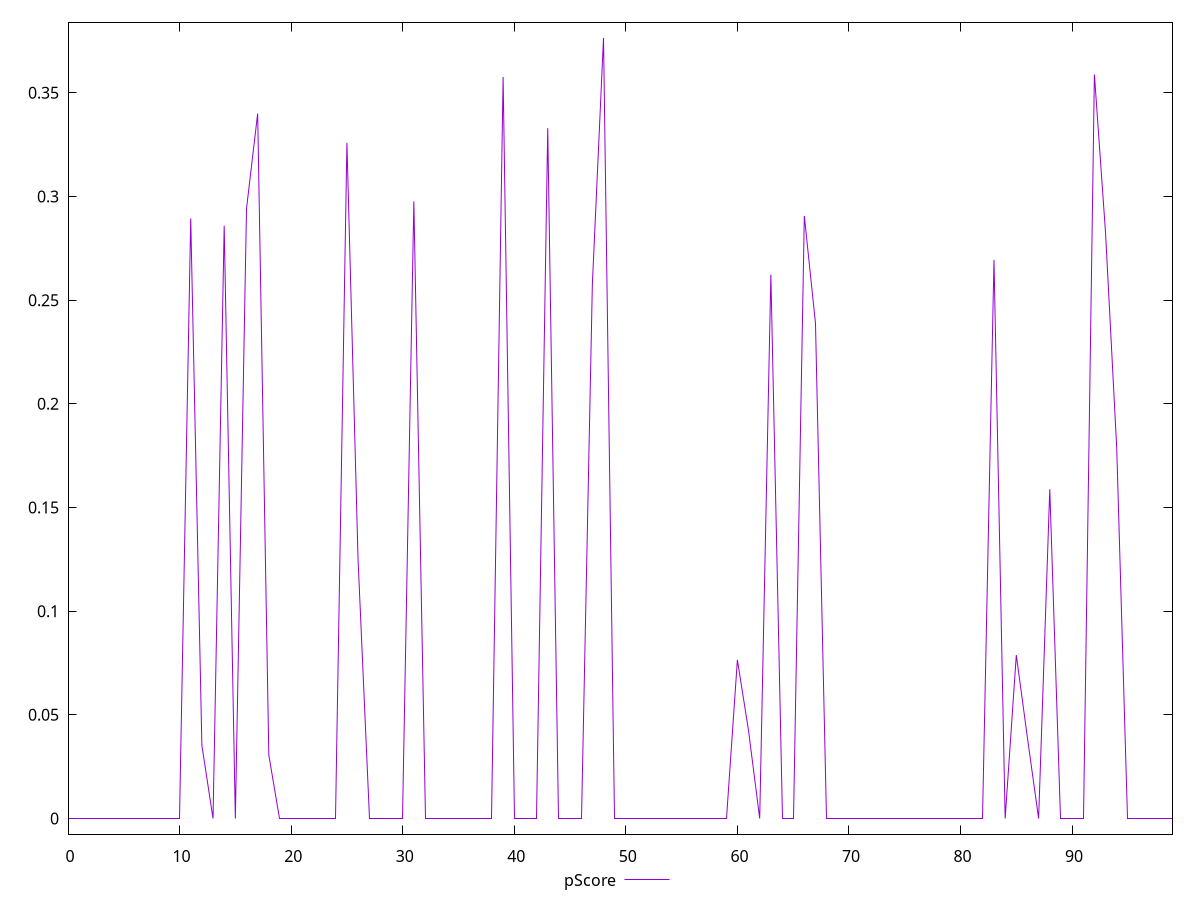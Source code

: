 reset

$pScore <<EOF
0 0
1 0
2 0
3 0
4 0
5 0
6 0
7 0
8 0
9 0
10 0
11 0.28941176470588237
12 0.03529411764705881
13 0
14 0.2858823529411765
15 0
16 0.2941176470588235
17 0.33999999999999997
18 0.03058823529411764
19 0
20 0
21 0
22 0
23 0
24 0
25 0.32588235294117646
26 0.12470588235294117
27 0
28 0
29 0
30 0
31 0.2976470588235294
32 0
33 0
34 0
35 0
36 0
37 0
38 0
39 0.35764705882352943
40 0
41 0
42 0
43 0.33294117647058824
44 0
45 0
46 0
47 0.2576470588235294
48 0.3764705882352941
49 0
50 0
51 0
52 0
53 0
54 0
55 0
56 0
57 0
58 0
59 0
60 0.07647058823529412
61 0.04235294117647059
62 0
63 0.26235294117647057
64 0
65 0
66 0.29058823529411765
67 0.2388235294117647
68 0
69 0
70 0
71 0
72 0
73 0
74 0
75 0
76 0
77 0
78 0
79 0
80 0
81 0
82 0
83 0.26941176470588235
84 0
85 0.07882352941176468
86 0.0388235294117647
87 0
88 0.1588235294117647
89 0
90 0
91 0
92 0.3588235294117647
93 0.2823529411764706
94 0.17882352941176471
95 0
96 0
97 0
98 0
99 0
EOF

set key outside below
set xrange [0:99]
set yrange [-0.0075294117647058826:0.384]
set trange [-0.0075294117647058826:0.384]
set terminal svg size 640, 500 enhanced background rgb 'white'
set output "report_00013_2021-02-09T12-04-24.940Z/unused-javascript/samples/pages/pScore/values.svg"

plot $pScore title "pScore" with line

reset
